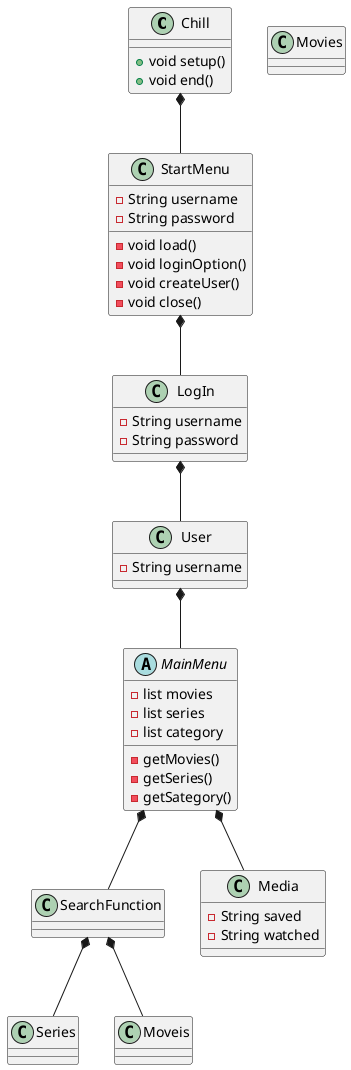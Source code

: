 @startuml
'https://plantuml.com/class-diagram

Class Chill{

+void setup()
+void end()
}

Class StartMenu{
-void load()
-String username
-String password
-void loginOption()
-void createUser()
-void close()

}

Class LogIn{
-String username
-String password

}

Class User{
-String username

}

Abstract MainMenu{
-list movies
-list series
-list category
-getMovies()
-getSeries()
-getSategory()


}

Class SearchFunction{

}

Class Media{
-String saved
-String watched
}

Class Movies{
}

Class Series{
}

Chill *-- StartMenu
StartMenu *-- LogIn
LogIn *-- User
User *-- MainMenu

MainMenu *-- SearchFunction
MainMenu *--Media

SearchFunction *-- Moveis
SearchFunction *-- Series

@enduml